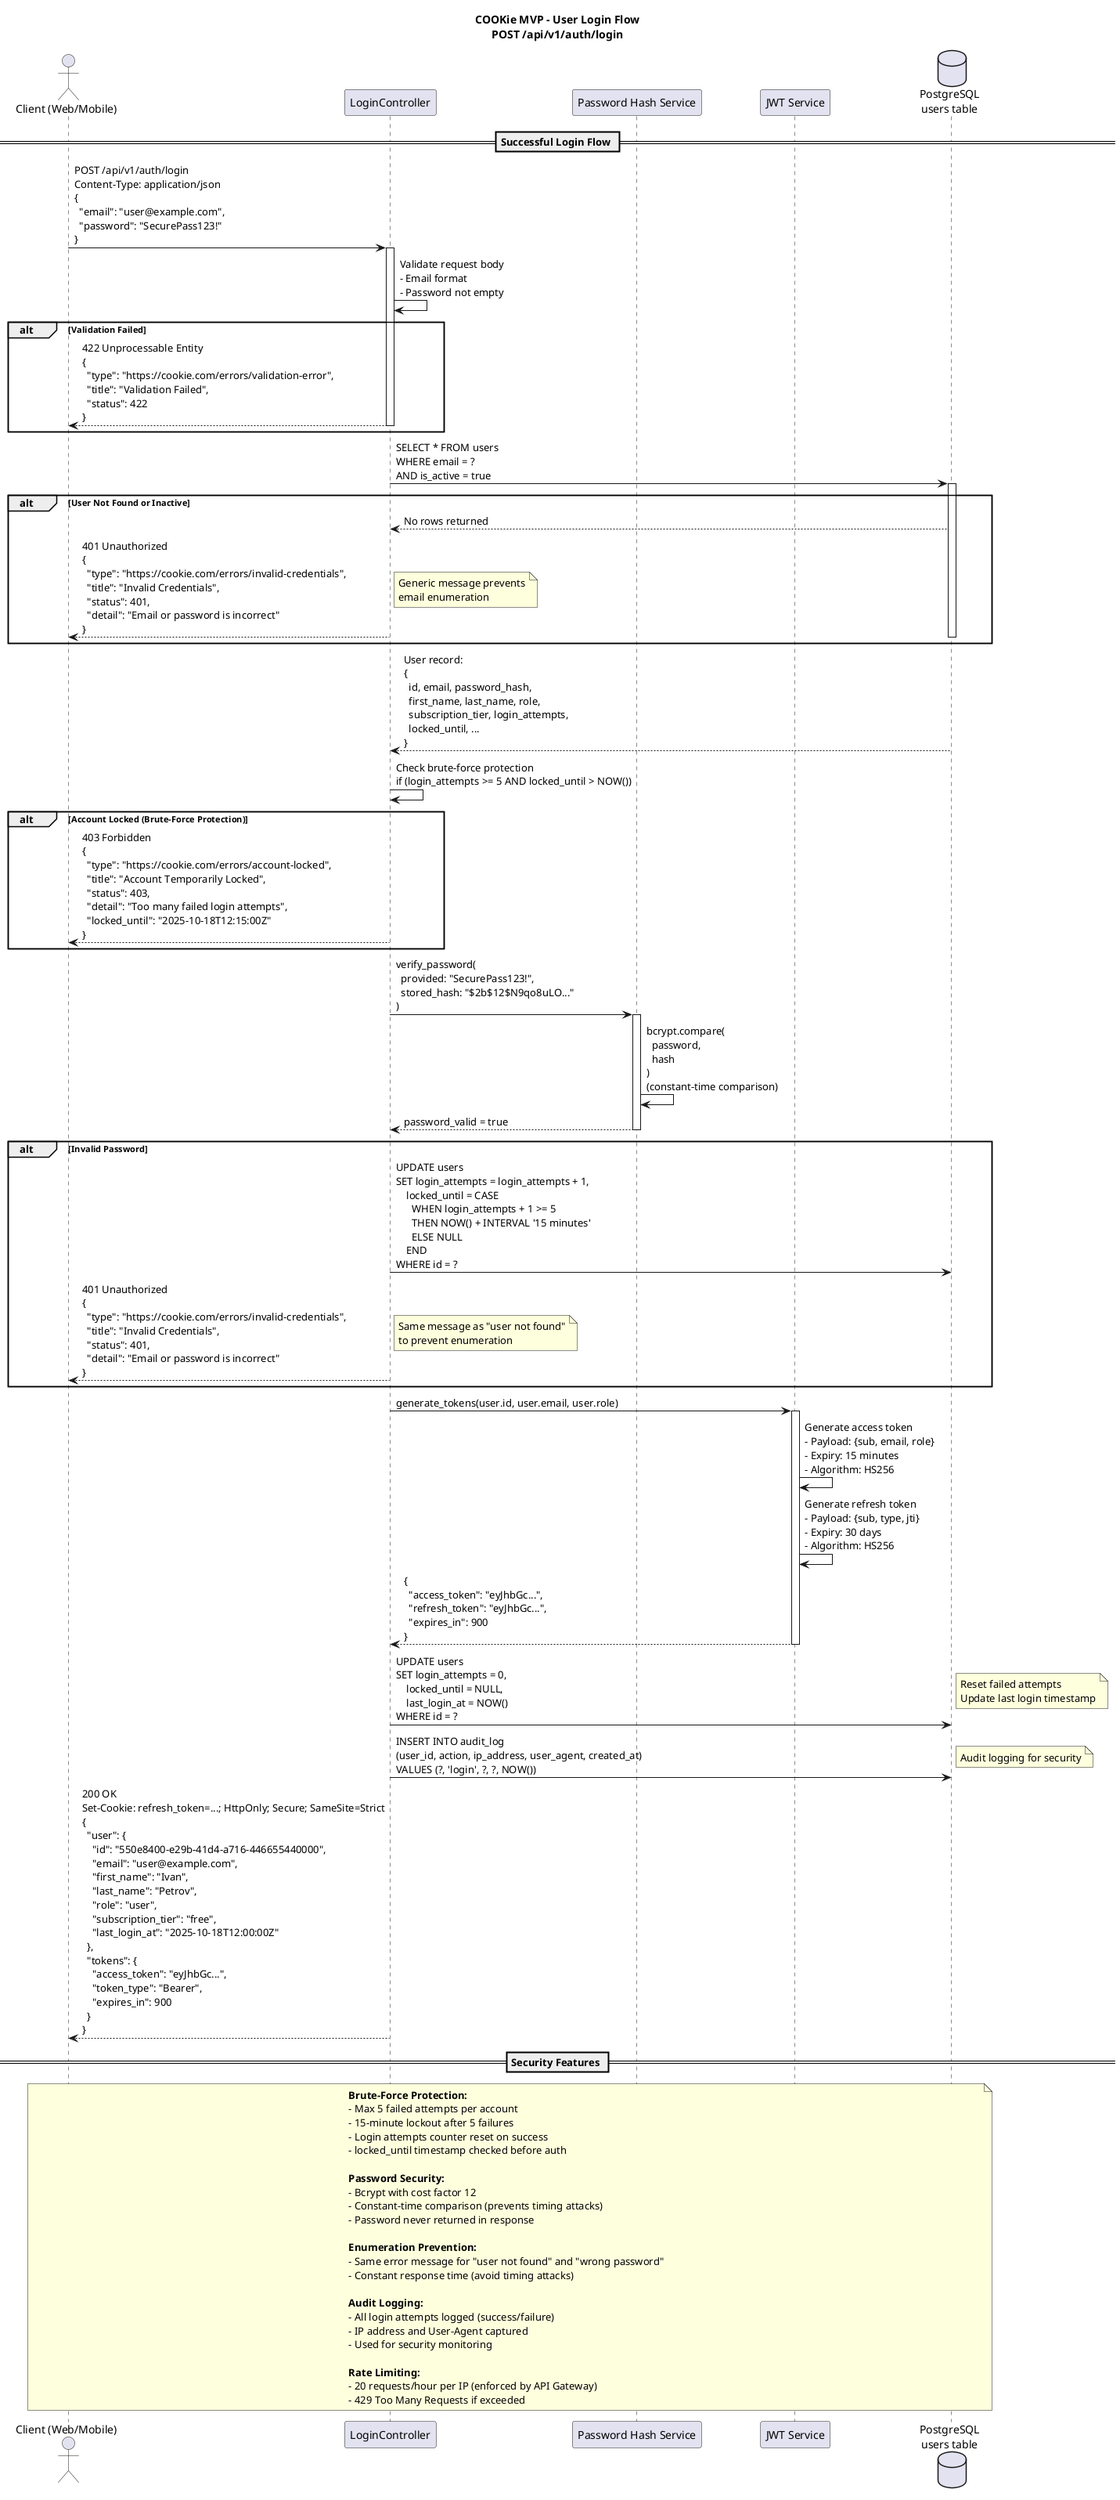 @startuml sequence_auth_login

title COOKie MVP - User Login Flow\nPOST /api/v1/auth/login

actor "Client (Web/Mobile)" as Client
participant "LoginController" as Controller
participant "Password Hash Service" as PasswordHash
participant "JWT Service" as JWT
database "PostgreSQL\nusers table" as DB

== Successful Login Flow ==

Client -> Controller: POST /api/v1/auth/login\nContent-Type: application/json\n{\n  "email": "user@example.com",\n  "password": "SecurePass123!"\n}

activate Controller

Controller -> Controller: Validate request body\n- Email format\n- Password not empty

alt Validation Failed
  Controller --> Client: 422 Unprocessable Entity\n{\n  "type": "https://cookie.com/errors/validation-error",\n  "title": "Validation Failed",\n  "status": 422\n}
  deactivate Controller
end

Controller -> DB: SELECT * FROM users\nWHERE email = ?\nAND is_active = true
activate DB

alt User Not Found or Inactive
  DB --> Controller: No rows returned
  Controller --> Client: 401 Unauthorized\n{\n  "type": "https://cookie.com/errors/invalid-credentials",\n  "title": "Invalid Credentials",\n  "status": 401,\n  "detail": "Email or password is incorrect"\n}
  note right: Generic message prevents\nemail enumeration
  deactivate Controller
  deactivate DB
end

DB --> Controller: User record:\n{\n  id, email, password_hash,\n  first_name, last_name, role,\n  subscription_tier, login_attempts,\n  locked_until, ...\n}
deactivate DB

Controller -> Controller: Check brute-force protection\nif (login_attempts >= 5 AND locked_until > NOW())

alt Account Locked (Brute-Force Protection)
  Controller --> Client: 403 Forbidden\n{\n  "type": "https://cookie.com/errors/account-locked",\n  "title": "Account Temporarily Locked",\n  "status": 403,\n  "detail": "Too many failed login attempts",\n  "locked_until": "2025-10-18T12:15:00Z"\n}
  deactivate Controller
end

Controller -> PasswordHash: verify_password(\n  provided: "SecurePass123!",\n  stored_hash: "$2b$12$N9qo8uLO..."\n)
activate PasswordHash
PasswordHash -> PasswordHash: bcrypt.compare(\n  password,\n  hash\n)\n(constant-time comparison)
PasswordHash --> Controller: password_valid = true
deactivate PasswordHash

alt Invalid Password
  Controller -> DB: UPDATE users\nSET login_attempts = login_attempts + 1,\n    locked_until = CASE\n      WHEN login_attempts + 1 >= 5\n      THEN NOW() + INTERVAL '15 minutes'\n      ELSE NULL\n    END\nWHERE id = ?

  Controller --> Client: 401 Unauthorized\n{\n  "type": "https://cookie.com/errors/invalid-credentials",\n  "title": "Invalid Credentials",\n  "status": 401,\n  "detail": "Email or password is incorrect"\n}
  note right: Same message as "user not found"\nto prevent enumeration
  deactivate Controller
end

Controller -> JWT: generate_tokens(user.id, user.email, user.role)
activate JWT
JWT -> JWT: Generate access token\n- Payload: {sub, email, role}\n- Expiry: 15 minutes\n- Algorithm: HS256
JWT -> JWT: Generate refresh token\n- Payload: {sub, type, jti}\n- Expiry: 30 days\n- Algorithm: HS256
JWT --> Controller: {\n  "access_token": "eyJhbGc...",\n  "refresh_token": "eyJhbGc...",\n  "expires_in": 900\n}
deactivate JWT

Controller -> DB: UPDATE users\nSET login_attempts = 0,\n    locked_until = NULL,\n    last_login_at = NOW()\nWHERE id = ?
note right: Reset failed attempts\nUpdate last login timestamp

Controller -> DB: INSERT INTO audit_log\n(user_id, action, ip_address, user_agent, created_at)\nVALUES (?, 'login', ?, ?, NOW())
note right: Audit logging for security

Controller --> Client: 200 OK\nSet-Cookie: refresh_token=...; HttpOnly; Secure; SameSite=Strict\n{\n  "user": {\n    "id": "550e8400-e29b-41d4-a716-446655440000",\n    "email": "user@example.com",\n    "first_name": "Ivan",\n    "last_name": "Petrov",\n    "role": "user",\n    "subscription_tier": "free",\n    "last_login_at": "2025-10-18T12:00:00Z"\n  },\n  "tokens": {\n    "access_token": "eyJhbGc...",\n    "token_type": "Bearer",\n    "expires_in": 900\n  }\n}

deactivate Controller

== Security Features ==

note over Client, DB
  **Brute-Force Protection:**
  - Max 5 failed attempts per account
  - 15-minute lockout after 5 failures
  - Login attempts counter reset on success
  - locked_until timestamp checked before auth

  **Password Security:**
  - Bcrypt with cost factor 12
  - Constant-time comparison (prevents timing attacks)
  - Password never returned in response

  **Enumeration Prevention:**
  - Same error message for "user not found" and "wrong password"
  - Constant response time (avoid timing attacks)

  **Audit Logging:**
  - All login attempts logged (success/failure)
  - IP address and User-Agent captured
  - Used for security monitoring

  **Rate Limiting:**
  - 20 requests/hour per IP (enforced by API Gateway)
  - 429 Too Many Requests if exceeded
end note

@enduml
